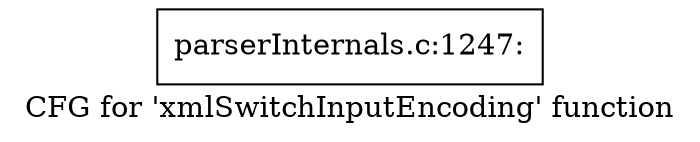 digraph "CFG for 'xmlSwitchInputEncoding' function" {
	label="CFG for 'xmlSwitchInputEncoding' function";

	Node0x3c19b90 [shape=record,label="{parserInternals.c:1247:}"];
}

